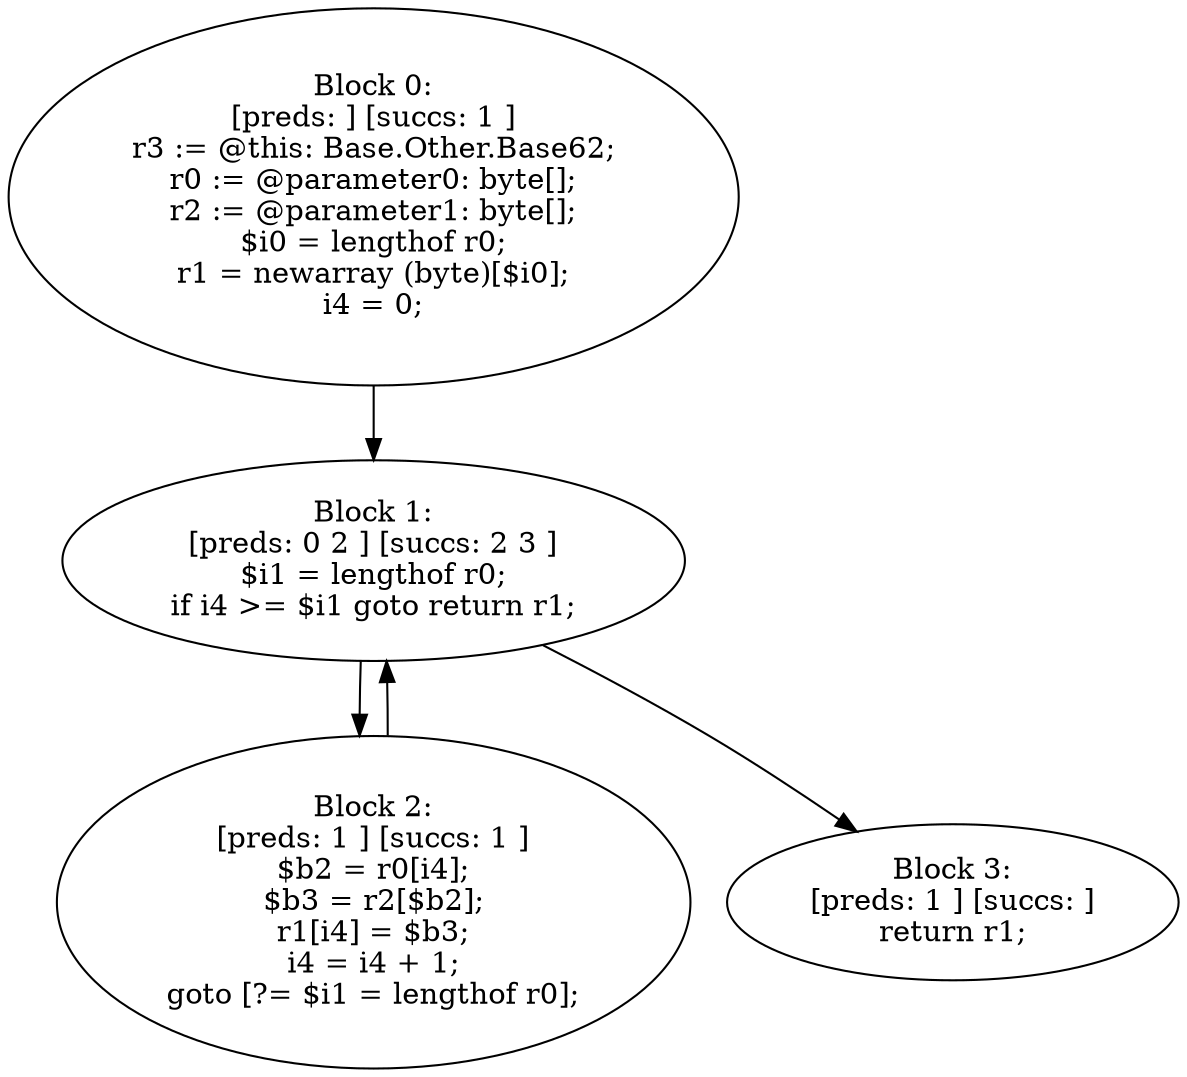 digraph "unitGraph" {
    "Block 0:
[preds: ] [succs: 1 ]
r3 := @this: Base.Other.Base62;
r0 := @parameter0: byte[];
r2 := @parameter1: byte[];
$i0 = lengthof r0;
r1 = newarray (byte)[$i0];
i4 = 0;
"
    "Block 1:
[preds: 0 2 ] [succs: 2 3 ]
$i1 = lengthof r0;
if i4 >= $i1 goto return r1;
"
    "Block 2:
[preds: 1 ] [succs: 1 ]
$b2 = r0[i4];
$b3 = r2[$b2];
r1[i4] = $b3;
i4 = i4 + 1;
goto [?= $i1 = lengthof r0];
"
    "Block 3:
[preds: 1 ] [succs: ]
return r1;
"
    "Block 0:
[preds: ] [succs: 1 ]
r3 := @this: Base.Other.Base62;
r0 := @parameter0: byte[];
r2 := @parameter1: byte[];
$i0 = lengthof r0;
r1 = newarray (byte)[$i0];
i4 = 0;
"->"Block 1:
[preds: 0 2 ] [succs: 2 3 ]
$i1 = lengthof r0;
if i4 >= $i1 goto return r1;
";
    "Block 1:
[preds: 0 2 ] [succs: 2 3 ]
$i1 = lengthof r0;
if i4 >= $i1 goto return r1;
"->"Block 2:
[preds: 1 ] [succs: 1 ]
$b2 = r0[i4];
$b3 = r2[$b2];
r1[i4] = $b3;
i4 = i4 + 1;
goto [?= $i1 = lengthof r0];
";
    "Block 1:
[preds: 0 2 ] [succs: 2 3 ]
$i1 = lengthof r0;
if i4 >= $i1 goto return r1;
"->"Block 3:
[preds: 1 ] [succs: ]
return r1;
";
    "Block 2:
[preds: 1 ] [succs: 1 ]
$b2 = r0[i4];
$b3 = r2[$b2];
r1[i4] = $b3;
i4 = i4 + 1;
goto [?= $i1 = lengthof r0];
"->"Block 1:
[preds: 0 2 ] [succs: 2 3 ]
$i1 = lengthof r0;
if i4 >= $i1 goto return r1;
";
}
